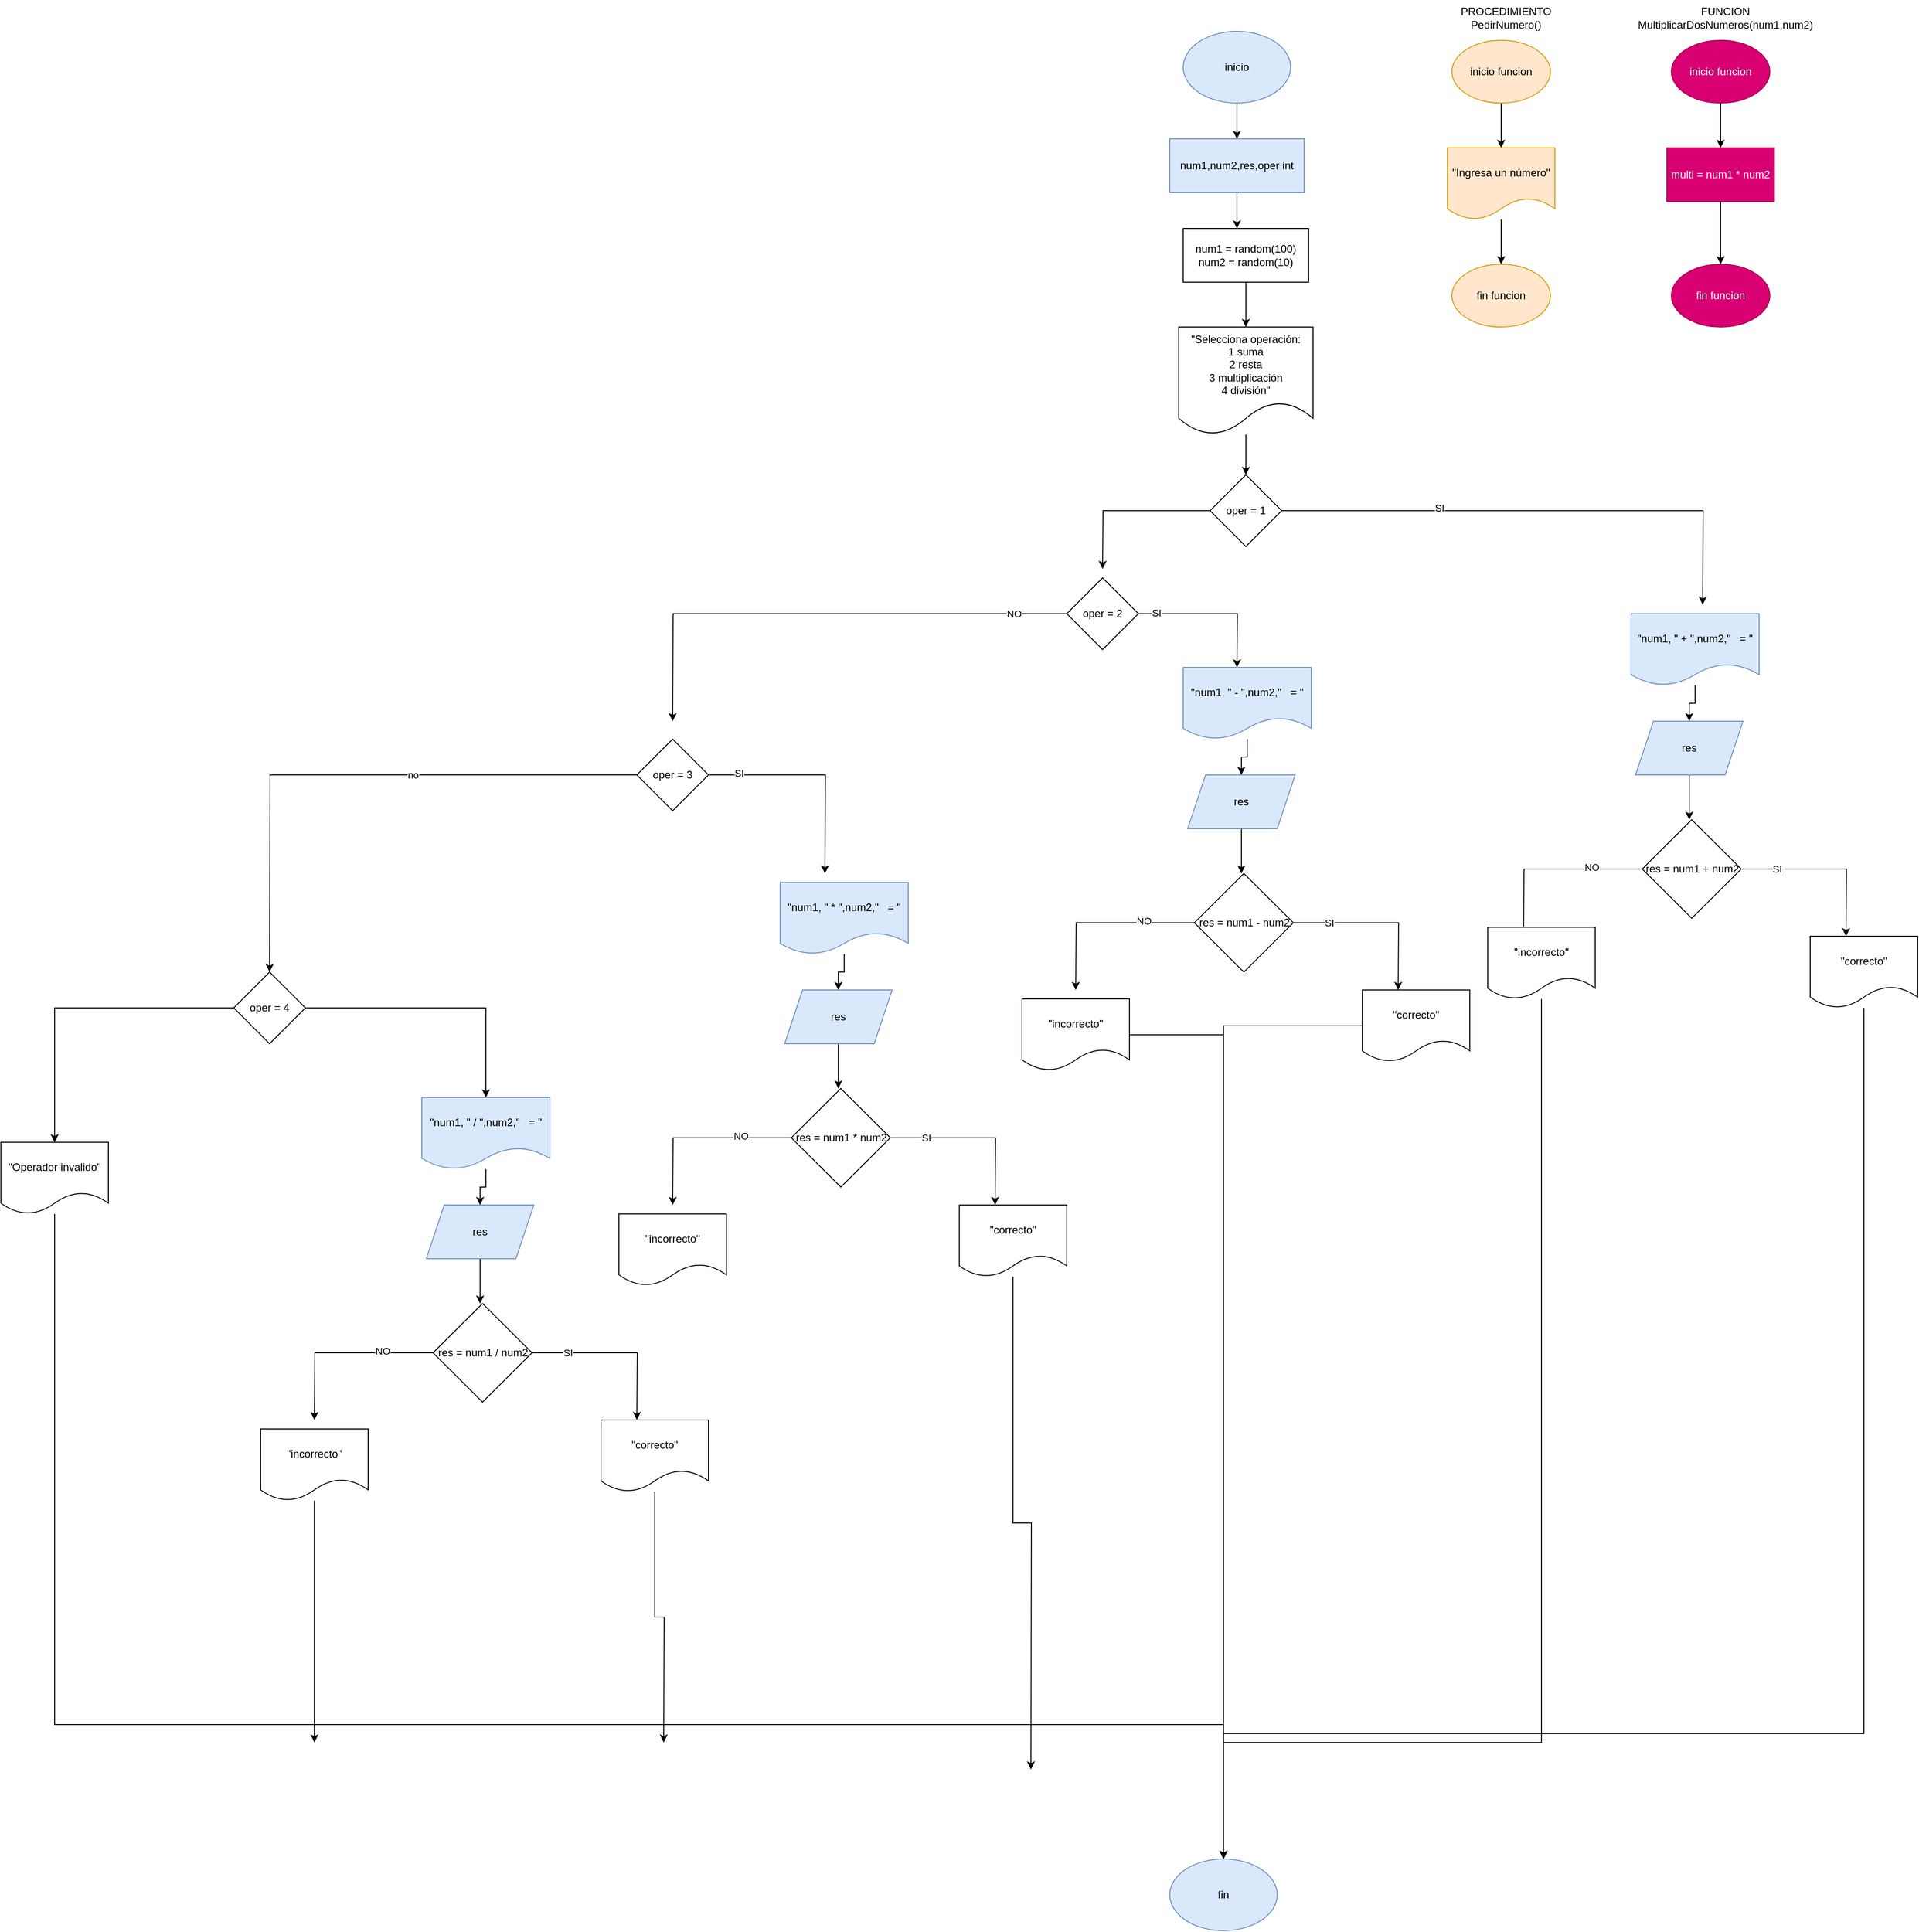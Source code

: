 <mxfile version="21.7.0" type="device">
  <diagram name="Página-1" id="1vxMEpbFkG49kzZT0KkU">
    <mxGraphModel dx="4301" dy="1520" grid="1" gridSize="10" guides="1" tooltips="1" connect="1" arrows="1" fold="1" page="1" pageScale="1" pageWidth="827" pageHeight="1169" math="0" shadow="0">
      <root>
        <mxCell id="0" />
        <mxCell id="1" parent="0" />
        <mxCell id="pZJrdboLxwknqrlkqhrA-4" value="" style="edgeStyle=orthogonalEdgeStyle;rounded=0;orthogonalLoop=1;jettySize=auto;html=1;" parent="1" source="pZJrdboLxwknqrlkqhrA-1" target="pZJrdboLxwknqrlkqhrA-3" edge="1">
          <mxGeometry relative="1" as="geometry" />
        </mxCell>
        <mxCell id="pZJrdboLxwknqrlkqhrA-1" value="inicio" style="ellipse;whiteSpace=wrap;html=1;fillColor=#dae8fc;strokeColor=#6c8ebf;" parent="1" vertex="1">
          <mxGeometry x="250" y="90" width="120" height="80" as="geometry" />
        </mxCell>
        <mxCell id="pZJrdboLxwknqrlkqhrA-6" value="" style="edgeStyle=orthogonalEdgeStyle;rounded=0;orthogonalLoop=1;jettySize=auto;html=1;" parent="1" source="pZJrdboLxwknqrlkqhrA-3" edge="1">
          <mxGeometry relative="1" as="geometry">
            <mxPoint x="310" y="310" as="targetPoint" />
          </mxGeometry>
        </mxCell>
        <mxCell id="pZJrdboLxwknqrlkqhrA-3" value="num1,num2,res,oper int&lt;br&gt;" style="whiteSpace=wrap;html=1;fillColor=#dae8fc;strokeColor=#6c8ebf;" parent="1" vertex="1">
          <mxGeometry x="235" y="210" width="150" height="60" as="geometry" />
        </mxCell>
        <mxCell id="pZJrdboLxwknqrlkqhrA-13" value="" style="edgeStyle=orthogonalEdgeStyle;rounded=0;orthogonalLoop=1;jettySize=auto;html=1;" parent="1" source="pZJrdboLxwknqrlkqhrA-14" target="pZJrdboLxwknqrlkqhrA-15" edge="1">
          <mxGeometry relative="1" as="geometry" />
        </mxCell>
        <mxCell id="pZJrdboLxwknqrlkqhrA-14" value="&quot;num1, &quot; + &quot;,num2,&quot;&amp;nbsp; &amp;nbsp;= &quot;" style="shape=document;whiteSpace=wrap;html=1;boundedLbl=1;fillColor=#dae8fc;strokeColor=#6c8ebf;" parent="1" vertex="1">
          <mxGeometry x="750" y="740" width="143" height="80" as="geometry" />
        </mxCell>
        <mxCell id="pZJrdboLxwknqrlkqhrA-18" value="" style="edgeStyle=orthogonalEdgeStyle;rounded=0;orthogonalLoop=1;jettySize=auto;html=1;" parent="1" source="pZJrdboLxwknqrlkqhrA-15" edge="1">
          <mxGeometry relative="1" as="geometry">
            <mxPoint x="815" y="970.0" as="targetPoint" />
          </mxGeometry>
        </mxCell>
        <mxCell id="pZJrdboLxwknqrlkqhrA-15" value="res" style="shape=parallelogram;perimeter=parallelogramPerimeter;whiteSpace=wrap;html=1;fixedSize=1;fillColor=#dae8fc;strokeColor=#6c8ebf;" parent="1" vertex="1">
          <mxGeometry x="755" y="860" width="120" height="60" as="geometry" />
        </mxCell>
        <mxCell id="pZJrdboLxwknqrlkqhrA-19" value="fin" style="ellipse;whiteSpace=wrap;html=1;fillColor=#dae8fc;strokeColor=#6c8ebf;" parent="1" vertex="1">
          <mxGeometry x="235" y="2130" width="120" height="80" as="geometry" />
        </mxCell>
        <mxCell id="pZJrdboLxwknqrlkqhrA-23" value="" style="edgeStyle=orthogonalEdgeStyle;rounded=0;orthogonalLoop=1;jettySize=auto;html=1;" parent="1" source="pZJrdboLxwknqrlkqhrA-21" target="pZJrdboLxwknqrlkqhrA-22" edge="1">
          <mxGeometry relative="1" as="geometry" />
        </mxCell>
        <mxCell id="pZJrdboLxwknqrlkqhrA-21" value="inicio funcion" style="ellipse;whiteSpace=wrap;html=1;fillColor=#ffe6cc;strokeColor=#d79b00;" parent="1" vertex="1">
          <mxGeometry x="550" y="100" width="110" height="70" as="geometry" />
        </mxCell>
        <mxCell id="pZJrdboLxwknqrlkqhrA-25" value="" style="edgeStyle=orthogonalEdgeStyle;rounded=0;orthogonalLoop=1;jettySize=auto;html=1;" parent="1" source="pZJrdboLxwknqrlkqhrA-22" target="pZJrdboLxwknqrlkqhrA-24" edge="1">
          <mxGeometry relative="1" as="geometry" />
        </mxCell>
        <mxCell id="pZJrdboLxwknqrlkqhrA-22" value="&quot;Ingresa un número&quot;" style="shape=document;whiteSpace=wrap;html=1;boundedLbl=1;fillColor=#ffe6cc;strokeColor=#d79b00;" parent="1" vertex="1">
          <mxGeometry x="545" y="220" width="120" height="80" as="geometry" />
        </mxCell>
        <mxCell id="pZJrdboLxwknqrlkqhrA-24" value="fin funcion" style="ellipse;whiteSpace=wrap;html=1;fillColor=#ffe6cc;strokeColor=#d79b00;" parent="1" vertex="1">
          <mxGeometry x="550" y="350" width="110" height="70" as="geometry" />
        </mxCell>
        <mxCell id="pZJrdboLxwknqrlkqhrA-26" value="PROCEDIMIENTO&lt;br&gt;PedirNumero()" style="text;html=1;align=center;verticalAlign=middle;resizable=0;points=[];autosize=1;strokeColor=none;fillColor=none;" parent="1" vertex="1">
          <mxGeometry x="550" y="55" width="120" height="40" as="geometry" />
        </mxCell>
        <mxCell id="pZJrdboLxwknqrlkqhrA-27" value="" style="edgeStyle=orthogonalEdgeStyle;rounded=0;orthogonalLoop=1;jettySize=auto;html=1;" parent="1" source="pZJrdboLxwknqrlkqhrA-28" edge="1">
          <mxGeometry relative="1" as="geometry">
            <mxPoint x="850" y="220" as="targetPoint" />
          </mxGeometry>
        </mxCell>
        <mxCell id="pZJrdboLxwknqrlkqhrA-28" value="inicio funcion" style="ellipse;whiteSpace=wrap;html=1;fillColor=#d80073;strokeColor=#A50040;fontColor=#ffffff;" parent="1" vertex="1">
          <mxGeometry x="795" y="100" width="110" height="70" as="geometry" />
        </mxCell>
        <mxCell id="pZJrdboLxwknqrlkqhrA-29" value="" style="edgeStyle=orthogonalEdgeStyle;rounded=0;orthogonalLoop=1;jettySize=auto;html=1;exitX=0.5;exitY=1;exitDx=0;exitDy=0;" parent="1" source="pZJrdboLxwknqrlkqhrA-33" target="pZJrdboLxwknqrlkqhrA-31" edge="1">
          <mxGeometry relative="1" as="geometry">
            <mxPoint x="850" y="300" as="sourcePoint" />
          </mxGeometry>
        </mxCell>
        <mxCell id="pZJrdboLxwknqrlkqhrA-31" value="fin funcion" style="ellipse;whiteSpace=wrap;html=1;fillColor=#d80073;strokeColor=#A50040;fontColor=#ffffff;" parent="1" vertex="1">
          <mxGeometry x="795" y="350" width="110" height="70" as="geometry" />
        </mxCell>
        <mxCell id="pZJrdboLxwknqrlkqhrA-32" value="FUNCION&lt;br&gt;MultiplicarDosNumeros(num1,num2)" style="text;html=1;align=center;verticalAlign=middle;resizable=0;points=[];autosize=1;strokeColor=none;fillColor=none;" parent="1" vertex="1">
          <mxGeometry x="745" y="55" width="220" height="40" as="geometry" />
        </mxCell>
        <mxCell id="pZJrdboLxwknqrlkqhrA-33" value="multi = num1 * num2" style="rounded=0;whiteSpace=wrap;html=1;fillColor=#d80073;fontColor=#ffffff;strokeColor=#A50040;" parent="1" vertex="1">
          <mxGeometry x="790" y="220" width="120" height="60" as="geometry" />
        </mxCell>
        <mxCell id="282YJFxA9ENWNX7-TtdD-11" style="edgeStyle=orthogonalEdgeStyle;rounded=0;orthogonalLoop=1;jettySize=auto;html=1;" edge="1" parent="1" source="282YJFxA9ENWNX7-TtdD-10">
          <mxGeometry relative="1" as="geometry">
            <mxPoint x="630" y="1100.0" as="targetPoint" />
          </mxGeometry>
        </mxCell>
        <mxCell id="282YJFxA9ENWNX7-TtdD-14" value="NO" style="edgeLabel;html=1;align=center;verticalAlign=middle;resizable=0;points=[];" vertex="1" connectable="0" parent="282YJFxA9ENWNX7-TtdD-11">
          <mxGeometry x="-0.454" y="-2" relative="1" as="geometry">
            <mxPoint as="offset" />
          </mxGeometry>
        </mxCell>
        <mxCell id="282YJFxA9ENWNX7-TtdD-12" style="edgeStyle=orthogonalEdgeStyle;rounded=0;orthogonalLoop=1;jettySize=auto;html=1;" edge="1" parent="1" source="282YJFxA9ENWNX7-TtdD-10">
          <mxGeometry relative="1" as="geometry">
            <mxPoint x="990" y="1100.0" as="targetPoint" />
          </mxGeometry>
        </mxCell>
        <mxCell id="282YJFxA9ENWNX7-TtdD-13" value="SI" style="edgeLabel;html=1;align=center;verticalAlign=middle;resizable=0;points=[];" vertex="1" connectable="0" parent="282YJFxA9ENWNX7-TtdD-12">
          <mxGeometry x="-0.583" relative="1" as="geometry">
            <mxPoint as="offset" />
          </mxGeometry>
        </mxCell>
        <mxCell id="282YJFxA9ENWNX7-TtdD-10" value="res = num1 + num2" style="rhombus;whiteSpace=wrap;html=1;" vertex="1" parent="1">
          <mxGeometry x="762.5" y="970" width="110.5" height="110" as="geometry" />
        </mxCell>
        <mxCell id="282YJFxA9ENWNX7-TtdD-95" style="edgeStyle=orthogonalEdgeStyle;rounded=0;orthogonalLoop=1;jettySize=auto;html=1;" edge="1" parent="1" source="282YJFxA9ENWNX7-TtdD-15" target="pZJrdboLxwknqrlkqhrA-19">
          <mxGeometry relative="1" as="geometry">
            <Array as="points">
              <mxPoint x="1010" y="1990" />
              <mxPoint x="295" y="1990" />
            </Array>
          </mxGeometry>
        </mxCell>
        <mxCell id="282YJFxA9ENWNX7-TtdD-15" value="&quot;correcto&quot;" style="shape=document;whiteSpace=wrap;html=1;boundedLbl=1;" vertex="1" parent="1">
          <mxGeometry x="950" y="1100" width="120" height="80" as="geometry" />
        </mxCell>
        <mxCell id="282YJFxA9ENWNX7-TtdD-94" style="edgeStyle=orthogonalEdgeStyle;rounded=0;orthogonalLoop=1;jettySize=auto;html=1;" edge="1" parent="1" source="282YJFxA9ENWNX7-TtdD-16" target="pZJrdboLxwknqrlkqhrA-19">
          <mxGeometry relative="1" as="geometry">
            <Array as="points">
              <mxPoint x="650" y="2000" />
              <mxPoint x="295" y="2000" />
            </Array>
          </mxGeometry>
        </mxCell>
        <mxCell id="282YJFxA9ENWNX7-TtdD-16" value="&quot;incorrecto&quot;" style="shape=document;whiteSpace=wrap;html=1;boundedLbl=1;" vertex="1" parent="1">
          <mxGeometry x="590" y="1090" width="120" height="80" as="geometry" />
        </mxCell>
        <mxCell id="282YJFxA9ENWNX7-TtdD-21" value="" style="edgeStyle=orthogonalEdgeStyle;rounded=0;orthogonalLoop=1;jettySize=auto;html=1;" edge="1" parent="1" source="282YJFxA9ENWNX7-TtdD-19" target="282YJFxA9ENWNX7-TtdD-20">
          <mxGeometry relative="1" as="geometry" />
        </mxCell>
        <mxCell id="282YJFxA9ENWNX7-TtdD-19" value="num1 = random(100)&lt;br&gt;num2 = random(10)" style="rounded=0;whiteSpace=wrap;html=1;" vertex="1" parent="1">
          <mxGeometry x="250" y="310" width="140" height="60" as="geometry" />
        </mxCell>
        <mxCell id="282YJFxA9ENWNX7-TtdD-23" value="" style="edgeStyle=orthogonalEdgeStyle;rounded=0;orthogonalLoop=1;jettySize=auto;html=1;" edge="1" parent="1" source="282YJFxA9ENWNX7-TtdD-20" target="282YJFxA9ENWNX7-TtdD-22">
          <mxGeometry relative="1" as="geometry" />
        </mxCell>
        <mxCell id="282YJFxA9ENWNX7-TtdD-20" value="&quot;Selecciona operación:&lt;br&gt;1 suma&lt;br&gt;2 resta&lt;br&gt;3 multiplicación&lt;br&gt;4 división&quot;" style="shape=document;whiteSpace=wrap;html=1;boundedLbl=1;" vertex="1" parent="1">
          <mxGeometry x="245" y="420" width="150" height="120" as="geometry" />
        </mxCell>
        <mxCell id="282YJFxA9ENWNX7-TtdD-24" style="edgeStyle=orthogonalEdgeStyle;rounded=0;orthogonalLoop=1;jettySize=auto;html=1;" edge="1" parent="1" source="282YJFxA9ENWNX7-TtdD-22">
          <mxGeometry relative="1" as="geometry">
            <mxPoint x="830" y="730" as="targetPoint" />
          </mxGeometry>
        </mxCell>
        <mxCell id="282YJFxA9ENWNX7-TtdD-25" value="SI" style="edgeLabel;html=1;align=center;verticalAlign=middle;resizable=0;points=[];" vertex="1" connectable="0" parent="282YJFxA9ENWNX7-TtdD-24">
          <mxGeometry x="-0.389" y="3" relative="1" as="geometry">
            <mxPoint as="offset" />
          </mxGeometry>
        </mxCell>
        <mxCell id="282YJFxA9ENWNX7-TtdD-26" style="edgeStyle=orthogonalEdgeStyle;rounded=0;orthogonalLoop=1;jettySize=auto;html=1;" edge="1" parent="1" source="282YJFxA9ENWNX7-TtdD-22">
          <mxGeometry relative="1" as="geometry">
            <mxPoint x="160" y="690" as="targetPoint" />
          </mxGeometry>
        </mxCell>
        <mxCell id="282YJFxA9ENWNX7-TtdD-22" value="oper = 1" style="rhombus;whiteSpace=wrap;html=1;" vertex="1" parent="1">
          <mxGeometry x="280" y="585" width="80" height="80" as="geometry" />
        </mxCell>
        <mxCell id="282YJFxA9ENWNX7-TtdD-28" style="edgeStyle=orthogonalEdgeStyle;rounded=0;orthogonalLoop=1;jettySize=auto;html=1;" edge="1" parent="1" source="282YJFxA9ENWNX7-TtdD-27">
          <mxGeometry relative="1" as="geometry">
            <mxPoint x="310.0" y="800" as="targetPoint" />
          </mxGeometry>
        </mxCell>
        <mxCell id="282YJFxA9ENWNX7-TtdD-29" value="SI" style="edgeLabel;html=1;align=center;verticalAlign=middle;resizable=0;points=[];" vertex="1" connectable="0" parent="282YJFxA9ENWNX7-TtdD-28">
          <mxGeometry x="-0.769" y="1" relative="1" as="geometry">
            <mxPoint as="offset" />
          </mxGeometry>
        </mxCell>
        <mxCell id="282YJFxA9ENWNX7-TtdD-52" style="edgeStyle=orthogonalEdgeStyle;rounded=0;orthogonalLoop=1;jettySize=auto;html=1;" edge="1" parent="1" source="282YJFxA9ENWNX7-TtdD-27">
          <mxGeometry relative="1" as="geometry">
            <mxPoint x="-320" y="860" as="targetPoint" />
          </mxGeometry>
        </mxCell>
        <mxCell id="282YJFxA9ENWNX7-TtdD-56" value="NO" style="edgeLabel;html=1;align=center;verticalAlign=middle;resizable=0;points=[];" vertex="1" connectable="0" parent="282YJFxA9ENWNX7-TtdD-52">
          <mxGeometry x="-0.788" relative="1" as="geometry">
            <mxPoint as="offset" />
          </mxGeometry>
        </mxCell>
        <mxCell id="282YJFxA9ENWNX7-TtdD-27" value="oper = 2" style="rhombus;whiteSpace=wrap;html=1;" vertex="1" parent="1">
          <mxGeometry x="120" y="700" width="80" height="80" as="geometry" />
        </mxCell>
        <mxCell id="282YJFxA9ENWNX7-TtdD-41" value="" style="edgeStyle=orthogonalEdgeStyle;rounded=0;orthogonalLoop=1;jettySize=auto;html=1;" edge="1" parent="1" source="282YJFxA9ENWNX7-TtdD-42" target="282YJFxA9ENWNX7-TtdD-44">
          <mxGeometry relative="1" as="geometry" />
        </mxCell>
        <mxCell id="282YJFxA9ENWNX7-TtdD-42" value="&quot;num1, &quot; - &quot;,num2,&quot;&amp;nbsp; &amp;nbsp;= &quot;" style="shape=document;whiteSpace=wrap;html=1;boundedLbl=1;fillColor=#dae8fc;strokeColor=#6c8ebf;" vertex="1" parent="1">
          <mxGeometry x="250" y="800" width="143" height="80" as="geometry" />
        </mxCell>
        <mxCell id="282YJFxA9ENWNX7-TtdD-43" value="" style="edgeStyle=orthogonalEdgeStyle;rounded=0;orthogonalLoop=1;jettySize=auto;html=1;" edge="1" parent="1" source="282YJFxA9ENWNX7-TtdD-44">
          <mxGeometry relative="1" as="geometry">
            <mxPoint x="315" y="1030.0" as="targetPoint" />
          </mxGeometry>
        </mxCell>
        <mxCell id="282YJFxA9ENWNX7-TtdD-44" value="res" style="shape=parallelogram;perimeter=parallelogramPerimeter;whiteSpace=wrap;html=1;fixedSize=1;fillColor=#dae8fc;strokeColor=#6c8ebf;" vertex="1" parent="1">
          <mxGeometry x="255" y="920" width="120" height="60" as="geometry" />
        </mxCell>
        <mxCell id="282YJFxA9ENWNX7-TtdD-45" style="edgeStyle=orthogonalEdgeStyle;rounded=0;orthogonalLoop=1;jettySize=auto;html=1;" edge="1" parent="1" source="282YJFxA9ENWNX7-TtdD-49">
          <mxGeometry relative="1" as="geometry">
            <mxPoint x="130" y="1160.0" as="targetPoint" />
          </mxGeometry>
        </mxCell>
        <mxCell id="282YJFxA9ENWNX7-TtdD-46" value="NO" style="edgeLabel;html=1;align=center;verticalAlign=middle;resizable=0;points=[];" vertex="1" connectable="0" parent="282YJFxA9ENWNX7-TtdD-45">
          <mxGeometry x="-0.454" y="-2" relative="1" as="geometry">
            <mxPoint as="offset" />
          </mxGeometry>
        </mxCell>
        <mxCell id="282YJFxA9ENWNX7-TtdD-47" style="edgeStyle=orthogonalEdgeStyle;rounded=0;orthogonalLoop=1;jettySize=auto;html=1;" edge="1" parent="1" source="282YJFxA9ENWNX7-TtdD-49">
          <mxGeometry relative="1" as="geometry">
            <mxPoint x="490" y="1160.0" as="targetPoint" />
          </mxGeometry>
        </mxCell>
        <mxCell id="282YJFxA9ENWNX7-TtdD-48" value="SI" style="edgeLabel;html=1;align=center;verticalAlign=middle;resizable=0;points=[];" vertex="1" connectable="0" parent="282YJFxA9ENWNX7-TtdD-47">
          <mxGeometry x="-0.583" relative="1" as="geometry">
            <mxPoint as="offset" />
          </mxGeometry>
        </mxCell>
        <mxCell id="282YJFxA9ENWNX7-TtdD-49" value="res = num1 - num2" style="rhombus;whiteSpace=wrap;html=1;" vertex="1" parent="1">
          <mxGeometry x="262.5" y="1030" width="110.5" height="110" as="geometry" />
        </mxCell>
        <mxCell id="282YJFxA9ENWNX7-TtdD-93" style="edgeStyle=orthogonalEdgeStyle;rounded=0;orthogonalLoop=1;jettySize=auto;html=1;entryX=0.5;entryY=0;entryDx=0;entryDy=0;" edge="1" parent="1" source="282YJFxA9ENWNX7-TtdD-50" target="pZJrdboLxwknqrlkqhrA-19">
          <mxGeometry relative="1" as="geometry" />
        </mxCell>
        <mxCell id="282YJFxA9ENWNX7-TtdD-50" value="&quot;correcto&quot;" style="shape=document;whiteSpace=wrap;html=1;boundedLbl=1;" vertex="1" parent="1">
          <mxGeometry x="450" y="1160" width="120" height="80" as="geometry" />
        </mxCell>
        <mxCell id="282YJFxA9ENWNX7-TtdD-92" style="edgeStyle=orthogonalEdgeStyle;rounded=0;orthogonalLoop=1;jettySize=auto;html=1;entryX=0.5;entryY=0;entryDx=0;entryDy=0;" edge="1" parent="1" source="282YJFxA9ENWNX7-TtdD-51" target="pZJrdboLxwknqrlkqhrA-19">
          <mxGeometry relative="1" as="geometry" />
        </mxCell>
        <mxCell id="282YJFxA9ENWNX7-TtdD-51" value="&quot;incorrecto&quot;" style="shape=document;whiteSpace=wrap;html=1;boundedLbl=1;" vertex="1" parent="1">
          <mxGeometry x="70" y="1170" width="120" height="80" as="geometry" />
        </mxCell>
        <mxCell id="282YJFxA9ENWNX7-TtdD-54" style="edgeStyle=orthogonalEdgeStyle;rounded=0;orthogonalLoop=1;jettySize=auto;html=1;" edge="1" parent="1" source="282YJFxA9ENWNX7-TtdD-53">
          <mxGeometry relative="1" as="geometry">
            <mxPoint x="-150" y="1030" as="targetPoint" />
          </mxGeometry>
        </mxCell>
        <mxCell id="282YJFxA9ENWNX7-TtdD-55" value="SI" style="edgeLabel;html=1;align=center;verticalAlign=middle;resizable=0;points=[];" vertex="1" connectable="0" parent="282YJFxA9ENWNX7-TtdD-54">
          <mxGeometry x="-0.723" y="2" relative="1" as="geometry">
            <mxPoint as="offset" />
          </mxGeometry>
        </mxCell>
        <mxCell id="282YJFxA9ENWNX7-TtdD-70" style="edgeStyle=orthogonalEdgeStyle;rounded=0;orthogonalLoop=1;jettySize=auto;html=1;" edge="1" parent="1" source="282YJFxA9ENWNX7-TtdD-53">
          <mxGeometry relative="1" as="geometry">
            <mxPoint x="-770" y="1140" as="targetPoint" />
          </mxGeometry>
        </mxCell>
        <mxCell id="282YJFxA9ENWNX7-TtdD-71" value="no" style="edgeLabel;html=1;align=center;verticalAlign=middle;resizable=0;points=[];" vertex="1" connectable="0" parent="282YJFxA9ENWNX7-TtdD-70">
          <mxGeometry x="-0.204" relative="1" as="geometry">
            <mxPoint as="offset" />
          </mxGeometry>
        </mxCell>
        <mxCell id="282YJFxA9ENWNX7-TtdD-53" value="oper = 3" style="rhombus;whiteSpace=wrap;html=1;" vertex="1" parent="1">
          <mxGeometry x="-360" y="880" width="80" height="80" as="geometry" />
        </mxCell>
        <mxCell id="282YJFxA9ENWNX7-TtdD-59" value="" style="edgeStyle=orthogonalEdgeStyle;rounded=0;orthogonalLoop=1;jettySize=auto;html=1;" edge="1" parent="1" source="282YJFxA9ENWNX7-TtdD-60" target="282YJFxA9ENWNX7-TtdD-62">
          <mxGeometry relative="1" as="geometry" />
        </mxCell>
        <mxCell id="282YJFxA9ENWNX7-TtdD-60" value="&quot;num1, &quot; * &quot;,num2,&quot;&amp;nbsp; &amp;nbsp;= &quot;" style="shape=document;whiteSpace=wrap;html=1;boundedLbl=1;fillColor=#dae8fc;strokeColor=#6c8ebf;" vertex="1" parent="1">
          <mxGeometry x="-200" y="1040" width="143" height="80" as="geometry" />
        </mxCell>
        <mxCell id="282YJFxA9ENWNX7-TtdD-61" value="" style="edgeStyle=orthogonalEdgeStyle;rounded=0;orthogonalLoop=1;jettySize=auto;html=1;" edge="1" parent="1" source="282YJFxA9ENWNX7-TtdD-62">
          <mxGeometry relative="1" as="geometry">
            <mxPoint x="-135" y="1270.0" as="targetPoint" />
          </mxGeometry>
        </mxCell>
        <mxCell id="282YJFxA9ENWNX7-TtdD-62" value="res" style="shape=parallelogram;perimeter=parallelogramPerimeter;whiteSpace=wrap;html=1;fixedSize=1;fillColor=#dae8fc;strokeColor=#6c8ebf;" vertex="1" parent="1">
          <mxGeometry x="-195" y="1160" width="120" height="60" as="geometry" />
        </mxCell>
        <mxCell id="282YJFxA9ENWNX7-TtdD-63" style="edgeStyle=orthogonalEdgeStyle;rounded=0;orthogonalLoop=1;jettySize=auto;html=1;" edge="1" parent="1" source="282YJFxA9ENWNX7-TtdD-67">
          <mxGeometry relative="1" as="geometry">
            <mxPoint x="-320" y="1400.0" as="targetPoint" />
          </mxGeometry>
        </mxCell>
        <mxCell id="282YJFxA9ENWNX7-TtdD-64" value="NO" style="edgeLabel;html=1;align=center;verticalAlign=middle;resizable=0;points=[];" vertex="1" connectable="0" parent="282YJFxA9ENWNX7-TtdD-63">
          <mxGeometry x="-0.454" y="-2" relative="1" as="geometry">
            <mxPoint as="offset" />
          </mxGeometry>
        </mxCell>
        <mxCell id="282YJFxA9ENWNX7-TtdD-65" style="edgeStyle=orthogonalEdgeStyle;rounded=0;orthogonalLoop=1;jettySize=auto;html=1;" edge="1" parent="1" source="282YJFxA9ENWNX7-TtdD-67">
          <mxGeometry relative="1" as="geometry">
            <mxPoint x="40" y="1400.0" as="targetPoint" />
          </mxGeometry>
        </mxCell>
        <mxCell id="282YJFxA9ENWNX7-TtdD-66" value="SI" style="edgeLabel;html=1;align=center;verticalAlign=middle;resizable=0;points=[];" vertex="1" connectable="0" parent="282YJFxA9ENWNX7-TtdD-65">
          <mxGeometry x="-0.583" relative="1" as="geometry">
            <mxPoint as="offset" />
          </mxGeometry>
        </mxCell>
        <mxCell id="282YJFxA9ENWNX7-TtdD-67" value="res = num1 * num2" style="rhombus;whiteSpace=wrap;html=1;" vertex="1" parent="1">
          <mxGeometry x="-187.5" y="1270" width="110.5" height="110" as="geometry" />
        </mxCell>
        <mxCell id="282YJFxA9ENWNX7-TtdD-91" style="edgeStyle=orthogonalEdgeStyle;rounded=0;orthogonalLoop=1;jettySize=auto;html=1;" edge="1" parent="1" source="282YJFxA9ENWNX7-TtdD-68">
          <mxGeometry relative="1" as="geometry">
            <mxPoint x="80" y="2030" as="targetPoint" />
          </mxGeometry>
        </mxCell>
        <mxCell id="282YJFxA9ENWNX7-TtdD-68" value="&quot;correcto&quot;" style="shape=document;whiteSpace=wrap;html=1;boundedLbl=1;" vertex="1" parent="1">
          <mxGeometry y="1400" width="120" height="80" as="geometry" />
        </mxCell>
        <mxCell id="282YJFxA9ENWNX7-TtdD-69" value="&quot;incorrecto&quot;" style="shape=document;whiteSpace=wrap;html=1;boundedLbl=1;" vertex="1" parent="1">
          <mxGeometry x="-380" y="1410" width="120" height="80" as="geometry" />
        </mxCell>
        <mxCell id="282YJFxA9ENWNX7-TtdD-84" style="edgeStyle=orthogonalEdgeStyle;rounded=0;orthogonalLoop=1;jettySize=auto;html=1;entryX=0.5;entryY=0;entryDx=0;entryDy=0;" edge="1" parent="1" source="282YJFxA9ENWNX7-TtdD-72" target="282YJFxA9ENWNX7-TtdD-74">
          <mxGeometry relative="1" as="geometry" />
        </mxCell>
        <mxCell id="282YJFxA9ENWNX7-TtdD-85" style="edgeStyle=orthogonalEdgeStyle;rounded=0;orthogonalLoop=1;jettySize=auto;html=1;" edge="1" parent="1" source="282YJFxA9ENWNX7-TtdD-72" target="282YJFxA9ENWNX7-TtdD-86">
          <mxGeometry relative="1" as="geometry">
            <mxPoint x="-1020" y="1330" as="targetPoint" />
          </mxGeometry>
        </mxCell>
        <mxCell id="282YJFxA9ENWNX7-TtdD-72" value="oper = 4" style="rhombus;whiteSpace=wrap;html=1;" vertex="1" parent="1">
          <mxGeometry x="-810" y="1140" width="80" height="80" as="geometry" />
        </mxCell>
        <mxCell id="282YJFxA9ENWNX7-TtdD-73" value="" style="edgeStyle=orthogonalEdgeStyle;rounded=0;orthogonalLoop=1;jettySize=auto;html=1;" edge="1" parent="1" source="282YJFxA9ENWNX7-TtdD-74" target="282YJFxA9ENWNX7-TtdD-76">
          <mxGeometry relative="1" as="geometry" />
        </mxCell>
        <mxCell id="282YJFxA9ENWNX7-TtdD-74" value="&quot;num1, &quot; / &quot;,num2,&quot;&amp;nbsp; &amp;nbsp;= &quot;" style="shape=document;whiteSpace=wrap;html=1;boundedLbl=1;fillColor=#dae8fc;strokeColor=#6c8ebf;" vertex="1" parent="1">
          <mxGeometry x="-600" y="1280" width="143" height="80" as="geometry" />
        </mxCell>
        <mxCell id="282YJFxA9ENWNX7-TtdD-75" value="" style="edgeStyle=orthogonalEdgeStyle;rounded=0;orthogonalLoop=1;jettySize=auto;html=1;" edge="1" parent="1" source="282YJFxA9ENWNX7-TtdD-76">
          <mxGeometry relative="1" as="geometry">
            <mxPoint x="-535" y="1510.0" as="targetPoint" />
          </mxGeometry>
        </mxCell>
        <mxCell id="282YJFxA9ENWNX7-TtdD-76" value="res" style="shape=parallelogram;perimeter=parallelogramPerimeter;whiteSpace=wrap;html=1;fixedSize=1;fillColor=#dae8fc;strokeColor=#6c8ebf;" vertex="1" parent="1">
          <mxGeometry x="-595" y="1400" width="120" height="60" as="geometry" />
        </mxCell>
        <mxCell id="282YJFxA9ENWNX7-TtdD-77" style="edgeStyle=orthogonalEdgeStyle;rounded=0;orthogonalLoop=1;jettySize=auto;html=1;" edge="1" parent="1" source="282YJFxA9ENWNX7-TtdD-81">
          <mxGeometry relative="1" as="geometry">
            <mxPoint x="-720" y="1640.0" as="targetPoint" />
          </mxGeometry>
        </mxCell>
        <mxCell id="282YJFxA9ENWNX7-TtdD-78" value="NO" style="edgeLabel;html=1;align=center;verticalAlign=middle;resizable=0;points=[];" vertex="1" connectable="0" parent="282YJFxA9ENWNX7-TtdD-77">
          <mxGeometry x="-0.454" y="-2" relative="1" as="geometry">
            <mxPoint as="offset" />
          </mxGeometry>
        </mxCell>
        <mxCell id="282YJFxA9ENWNX7-TtdD-79" style="edgeStyle=orthogonalEdgeStyle;rounded=0;orthogonalLoop=1;jettySize=auto;html=1;" edge="1" parent="1" source="282YJFxA9ENWNX7-TtdD-81">
          <mxGeometry relative="1" as="geometry">
            <mxPoint x="-360" y="1640.0" as="targetPoint" />
          </mxGeometry>
        </mxCell>
        <mxCell id="282YJFxA9ENWNX7-TtdD-80" value="SI" style="edgeLabel;html=1;align=center;verticalAlign=middle;resizable=0;points=[];" vertex="1" connectable="0" parent="282YJFxA9ENWNX7-TtdD-79">
          <mxGeometry x="-0.583" relative="1" as="geometry">
            <mxPoint as="offset" />
          </mxGeometry>
        </mxCell>
        <mxCell id="282YJFxA9ENWNX7-TtdD-81" value="res = num1 / num2" style="rhombus;whiteSpace=wrap;html=1;" vertex="1" parent="1">
          <mxGeometry x="-587.5" y="1510" width="110.5" height="110" as="geometry" />
        </mxCell>
        <mxCell id="282YJFxA9ENWNX7-TtdD-90" style="edgeStyle=orthogonalEdgeStyle;rounded=0;orthogonalLoop=1;jettySize=auto;html=1;" edge="1" parent="1" source="282YJFxA9ENWNX7-TtdD-82">
          <mxGeometry relative="1" as="geometry">
            <mxPoint x="-330" y="2000" as="targetPoint" />
          </mxGeometry>
        </mxCell>
        <mxCell id="282YJFxA9ENWNX7-TtdD-82" value="&quot;correcto&quot;" style="shape=document;whiteSpace=wrap;html=1;boundedLbl=1;" vertex="1" parent="1">
          <mxGeometry x="-400" y="1640" width="120" height="80" as="geometry" />
        </mxCell>
        <mxCell id="282YJFxA9ENWNX7-TtdD-89" style="edgeStyle=orthogonalEdgeStyle;rounded=0;orthogonalLoop=1;jettySize=auto;html=1;" edge="1" parent="1" source="282YJFxA9ENWNX7-TtdD-83">
          <mxGeometry relative="1" as="geometry">
            <mxPoint x="-720" y="2000" as="targetPoint" />
          </mxGeometry>
        </mxCell>
        <mxCell id="282YJFxA9ENWNX7-TtdD-83" value="&quot;incorrecto&quot;" style="shape=document;whiteSpace=wrap;html=1;boundedLbl=1;" vertex="1" parent="1">
          <mxGeometry x="-780" y="1650" width="120" height="80" as="geometry" />
        </mxCell>
        <mxCell id="282YJFxA9ENWNX7-TtdD-88" style="edgeStyle=orthogonalEdgeStyle;rounded=0;orthogonalLoop=1;jettySize=auto;html=1;" edge="1" parent="1" source="282YJFxA9ENWNX7-TtdD-86" target="pZJrdboLxwknqrlkqhrA-19">
          <mxGeometry relative="1" as="geometry">
            <Array as="points">
              <mxPoint x="-1010" y="1980" />
              <mxPoint x="295" y="1980" />
            </Array>
          </mxGeometry>
        </mxCell>
        <mxCell id="282YJFxA9ENWNX7-TtdD-86" value="&quot;Operador invalido&quot;" style="shape=document;whiteSpace=wrap;html=1;boundedLbl=1;" vertex="1" parent="1">
          <mxGeometry x="-1070" y="1330" width="120" height="80" as="geometry" />
        </mxCell>
      </root>
    </mxGraphModel>
  </diagram>
</mxfile>
